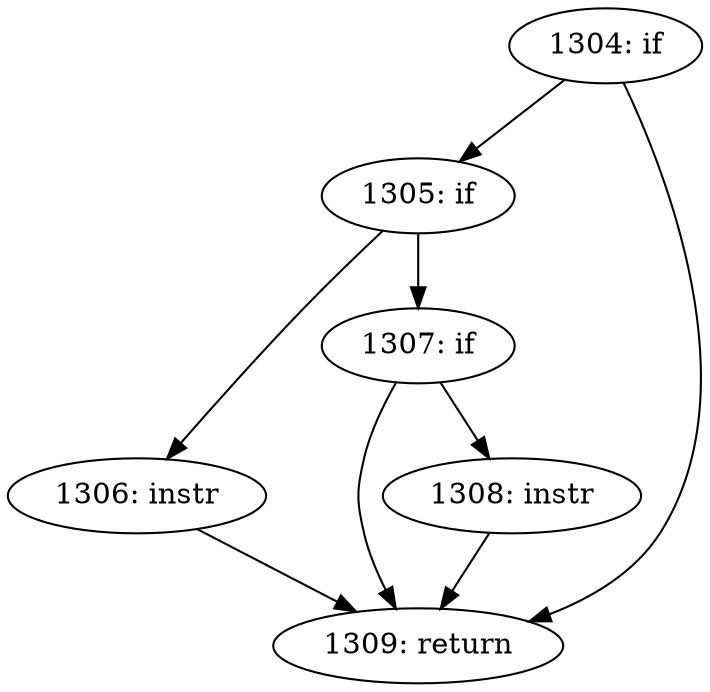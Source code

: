 digraph CFG_TCP_ECN_rcv_synack {
1304 [label="1304: if"]
	1304 -> 1305
	1304 -> 1309
1305 [label="1305: if"]
	1305 -> 1306
	1305 -> 1307
1306 [label="1306: instr"]
	1306 -> 1309
1307 [label="1307: if"]
	1307 -> 1308
	1307 -> 1309
1308 [label="1308: instr"]
	1308 -> 1309
1309 [label="1309: return"]
	
}
